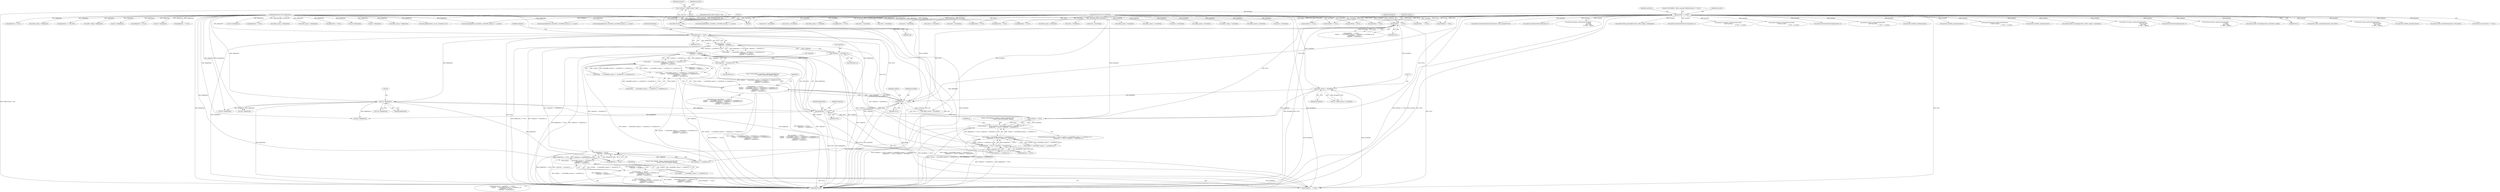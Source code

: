 digraph "0_Android_aeea52da00d210587fb3ed895de3d5f2e0264c88_4@API" {
"1000839" [label="(Call,pReplyData == NULL ||\n                    *replySize != sizeof(int32_t))"];
"1000840" [label="(Call,pReplyData == NULL)"];
"1000788" [label="(Call,(int *)pReplyData)"];
"1000753" [label="(Call,pReplyData == NULL)"];
"1000114" [label="(MethodParameterIn,void *pReplyData)"];
"1000738" [label="(Call,pCmdData   == NULL)"];
"1000112" [label="(MethodParameterIn,void *pCmdData)"];
"1000152" [label="(Call,pContext == NULL)"];
"1000117" [label="(Call,* pContext = (EffectContext *) self)"];
"1000119" [label="(Call,(EffectContext *) self)"];
"1000109" [label="(MethodParameterIn,effect_handle_t  self)"];
"1000814" [label="(Call,pCmdData   == NULL)"];
"1000770" [label="(Call,(effect_param_t *) pCmdData)"];
"1000752" [label="(Call,pReplyData == NULL||\n                    *replySize != sizeof(int32_t))"];
"1000756" [label="(Call,*replySize != sizeof(int32_t))"];
"1000843" [label="(Call,*replySize != sizeof(int32_t))"];
"1000828" [label="(Call,cmdSize    < (sizeof(effect_param_t) + sizeof(int32_t) +sizeof(int16_t)) ||\n                    pReplyData == NULL ||\n                    *replySize != sizeof(int32_t))"];
"1000817" [label="(Call,cmdSize    > (sizeof(effect_param_t) + sizeof(int32_t) +sizeof(int32_t)) ||\n                    cmdSize    < (sizeof(effect_param_t) + sizeof(int32_t) +sizeof(int16_t)) ||\n                    pReplyData == NULL ||\n                    *replySize != sizeof(int32_t))"];
"1000813" [label="(Call,pCmdData   == NULL ||\n                    cmdSize    > (sizeof(effect_param_t) + sizeof(int32_t) +sizeof(int32_t)) ||\n                    cmdSize    < (sizeof(effect_param_t) + sizeof(int32_t) +sizeof(int16_t)) ||\n                    pReplyData == NULL ||\n                    *replySize != sizeof(int32_t))"];
"1000912" [label="(Call,pReplyData == NULL || *replySize != sizeof(int32_t))"];
"1000904" [label="(Call,cmdSize < (sizeof(effect_param_t) + sizeof(int32_t)) ||\n                    pReplyData == NULL || *replySize != sizeof(int32_t))"];
"1000900" [label="(Call,pCmdData == NULL || cmdSize < (sizeof(effect_param_t) + sizeof(int32_t)) ||\n                    pReplyData == NULL || *replySize != sizeof(int32_t))"];
"1000972" [label="(Call,pReplyData == NULL||\n                        *replySize != sizeof(int32_t))"];
"1000964" [label="(Call,cmdSize    < (sizeof(effect_param_t) + sizeof(int32_t))||\n                        pReplyData == NULL||\n                        *replySize != sizeof(int32_t))"];
"1000960" [label="(Call,pCmdData   == NULL||\n                        cmdSize    < (sizeof(effect_param_t) + sizeof(int32_t))||\n                        pReplyData == NULL||\n                        *replySize != sizeof(int32_t))"];
"1001144" [label="(Call,(int32_t *)pCmdData)"];
"1001245" [label="(Call,(int32_t *)pCmdData)"];
"1000844" [label="(Call,*replySize)"];
"1000755" [label="(Identifier,NULL)"];
"1000754" [label="(Identifier,pReplyData)"];
"1000115" [label="(Block,)"];
"1001162" [label="(Call,android::LvmEffect_enable(pContext))"];
"1000757" [label="(Call,*replySize)"];
"1000350" [label="(Call,memcpy(pReplyData, pCmdData, sizeof(effect_param_t) + p->psize))"];
"1000267" [label="(Call,android::Effect_setConfig(pContext, (effect_config_t *) pCmdData))"];
"1000816" [label="(Identifier,NULL)"];
"1000665" [label="(Call,memcpy(pReplyData, pCmdData, sizeof(effect_param_t) + p->psize))"];
"1000759" [label="(Call,sizeof(int32_t))"];
"1000960" [label="(Call,pCmdData   == NULL||\n                        cmdSize    < (sizeof(effect_param_t) + sizeof(int32_t))||\n                        pReplyData == NULL||\n                        *replySize != sizeof(int32_t))"];
"1000756" [label="(Call,*replySize != sizeof(int32_t))"];
"1000315" [label="(Call,pCmdData == NULL)"];
"1000976" [label="(Call,*replySize != sizeof(int32_t))"];
"1000912" [label="(Call,pReplyData == NULL || *replySize != sizeof(int32_t))"];
"1001357" [label="(Call,memcpy(pReplyData, vol_ret, sizeof(int32_t)*2))"];
"1000640" [label="(Call,pReplyData == NULL)"];
"1000839" [label="(Call,pReplyData == NULL ||\n                    *replySize != sizeof(int32_t))"];
"1000676" [label="(Call,(effect_param_t *)pReplyData)"];
"1000845" [label="(Identifier,replySize)"];
"1000790" [label="(Identifier,pReplyData)"];
"1001281" [label="(Call,pReplyData == LVM_NULL)"];
"1000738" [label="(Call,pCmdData   == NULL)"];
"1001213" [label="(Call,(int32_t *)pCmdData)"];
"1000292" [label="(Call,(effect_config_t *)pReplyData)"];
"1000114" [label="(MethodParameterIn,void *pReplyData)"];
"1001075" [label="(Call,(uint32_t *)pCmdData)"];
"1000964" [label="(Call,cmdSize    < (sizeof(effect_param_t) + sizeof(int32_t))||\n                        pReplyData == NULL||\n                        *replySize != sizeof(int32_t))"];
"1000772" [label="(Identifier,pCmdData)"];
"1000487" [label="(Call,android::Virtualizer_getParameter(pContext,\n                                                               (void *)p->data,\n                                                               &p->vsize,\n                                                               p->data + voffset))"];
"1001159" [label="(Call,(int32_t *)pCmdData)"];
"1000770" [label="(Call,(effect_param_t *) pCmdData)"];
"1000850" [label="(Literal,\"\tLVM_ERROR : Virtualizer_command cmdCode Case: \"\n                             \"EFFECT_CMD_SET_PARAM: ERROR\")"];
"1000813" [label="(Call,pCmdData   == NULL ||\n                    cmdSize    > (sizeof(effect_param_t) + sizeof(int32_t) +sizeof(int32_t)) ||\n                    cmdSize    < (sizeof(effect_param_t) + sizeof(int32_t) +sizeof(int16_t)) ||\n                    pReplyData == NULL ||\n                    *replySize != sizeof(int32_t))"];
"1000662" [label="(Call,(effect_param_t *)pCmdData)"];
"1000843" [label="(Call,*replySize != sizeof(int32_t))"];
"1000453" [label="(Call,memcpy(pReplyData, pCmdData, sizeof(effect_param_t) + p->psize))"];
"1000186" [label="(Call,(int *) pReplyData)"];
"1000197" [label="(Call,android::BassSetStrength(pContext, 0))"];
"1000842" [label="(Identifier,NULL)"];
"1000913" [label="(Call,pReplyData == NULL)"];
"1000753" [label="(Call,pReplyData == NULL)"];
"1000152" [label="(Call,pContext == NULL)"];
"1000119" [label="(Call,(EffectContext *) self)"];
"1000384" [label="(Call,android::BassBoost_getParameter(pContext,\n                                                             p->data,\n                                                             &p->vsize,\n                                                             p->data + voffset))"];
"1000737" [label="(Call,pCmdData   == NULL||\n                    cmdSize    != (sizeof(effect_param_t) + sizeof(int32_t) +sizeof(int16_t))||\n                    pReplyData == NULL||\n                    *replySize != sizeof(int32_t))"];
"1000297" [label="(Call,android::Effect_setConfig(pContext, &pContext->config))"];
"1001037" [label="(Call,android::Effect_setEnabled(pContext, LVM_TRUE))"];
"1000699" [label="(Call,android::Volume_getParameter(pContext,\n                                                          (void *)p->data,\n                                                          &p->vsize,\n                                                          p->data + voffset))"];
"1000812" [label="(ControlStructure,if (pCmdData   == NULL ||\n                    cmdSize    > (sizeof(effect_param_t) + sizeof(int32_t) +sizeof(int32_t)) ||\n                    cmdSize    < (sizeof(effect_param_t) + sizeof(int32_t) +sizeof(int16_t)) ||\n                    pReplyData == NULL ||\n                    *replySize != sizeof(int32_t)))"];
"1000901" [label="(Call,pCmdData == NULL)"];
"1000965" [label="(Call,cmdSize    < (sizeof(effect_param_t) + sizeof(int32_t)))"];
"1001130" [label="(Call,android::LvmEffect_disable(pContext))"];
"1000121" [label="(Identifier,self)"];
"1000430" [label="(Call,pReplyData == NULL)"];
"1001230" [label="(Call,(int32_t *)pCmdData)"];
"1000162" [label="(Identifier,cmdCode)"];
"1000916" [label="(Call,*replySize != sizeof(int32_t))"];
"1001196" [label="(Call,(int32_t *)pCmdData)"];
"1000450" [label="(Call,(effect_param_t *)pCmdData)"];
"1000930" [label="(Call,(effect_param_t *) pCmdData)"];
"1001063" [label="(Call,android::Effect_setEnabled(pContext, LVM_FALSE))"];
"1001127" [label="(Call,(int32_t *)pCmdData)"];
"1000817" [label="(Call,cmdSize    > (sizeof(effect_param_t) + sizeof(int32_t) +sizeof(int32_t)) ||\n                    cmdSize    < (sizeof(effect_param_t) + sizeof(int32_t) +sizeof(int16_t)) ||\n                    pReplyData == NULL ||\n                    *replySize != sizeof(int32_t))"];
"1000818" [label="(Call,cmdSize    > (sizeof(effect_param_t) + sizeof(int32_t) +sizeof(int32_t)))"];
"1000347" [label="(Call,(effect_param_t *)pCmdData)"];
"1000229" [label="(Call,(int *) pReplyData)"];
"1000973" [label="(Call,pReplyData == NULL)"];
"1000151" [label="(ControlStructure,if (pContext == NULL))"];
"1001364" [label="(Call,android::VolumeSetVolumeLevel(pContext, (int16_t)(maxdB*100)))"];
"1000248" [label="(Call,pReplyData  == NULL)"];
"1001044" [label="(Call,pReplyData == NULL)"];
"1000217" [label="(Call,android::EqualizerSetPreset(pContext, 0))"];
"1000959" [label="(ControlStructure,if (    pCmdData   == NULL||\n                        cmdSize    < (sizeof(effect_param_t) + sizeof(int32_t))||\n                        pReplyData == NULL||\n                        *replySize != sizeof(int32_t)))"];
"1000594" [label="(Call,android::Equalizer_getParameter(pContext,\n                                                             p->data,\n                                                             &p->vsize,\n                                                             p->data + voffset))"];
"1001060" [label="(Call,(int *)pReplyData)"];
"1000157" [label="(Literal,\"\tLVM_ERROR : Effect_command ERROR pContext == NULL\")"];
"1000856" [label="(Identifier,p)"];
"1000523" [label="(Call,pCmdData == NULL)"];
"1000819" [label="(Identifier,cmdSize)"];
"1000900" [label="(Call,pCmdData == NULL || cmdSize < (sizeof(effect_param_t) + sizeof(int32_t)) ||\n                    pReplyData == NULL || *replySize != sizeof(int32_t))"];
"1000904" [label="(Call,cmdSize < (sizeof(effect_param_t) + sizeof(int32_t)) ||\n                    pReplyData == NULL || *replySize != sizeof(int32_t))"];
"1000276" [label="(Call,pReplyData == NULL)"];
"1000814" [label="(Call,pCmdData   == NULL)"];
"1000846" [label="(Call,sizeof(int32_t))"];
"1000290" [label="(Call,android::Effect_getConfig(pContext, (effect_config_t *)pReplyData))"];
"1000758" [label="(Identifier,replySize)"];
"1000327" [label="(Call,pReplyData == NULL)"];
"1000929" [label="(Identifier,p)"];
"1000983" [label="(Literal,\"\tLVM_ERROR : Volume_command cmdCode Case: \"\n                             \"EFFECT_CMD_SET_PARAM: ERROR\")"];
"1000752" [label="(Call,pReplyData == NULL||\n                    *replySize != sizeof(int32_t))"];
"1000815" [label="(Identifier,pCmdData)"];
"1000743" [label="(Identifier,cmdSize)"];
"1000989" [label="(Identifier,p)"];
"1000788" [label="(Call,(int *)pReplyData)"];
"1000741" [label="(Call,cmdSize    != (sizeof(effect_param_t) + sizeof(int32_t) +sizeof(int16_t))||\n                    pReplyData == NULL||\n                    *replySize != sizeof(int32_t))"];
"1000167" [label="(Call,pReplyData == NULL)"];
"1000361" [label="(Call,(effect_param_t *)pReplyData)"];
"1000923" [label="(Literal,\"\tLVM_ERROR : Equalizer_command cmdCode Case: \"\n                             \"EFFECT_CMD_SET_PARAM: ERROR\")"];
"1000269" [label="(Call,(effect_config_t *) pCmdData)"];
"1000961" [label="(Call,pCmdData   == NULL)"];
"1000995" [label="(Call,(int *)pReplyData)"];
"1000899" [label="(ControlStructure,if (pCmdData == NULL || cmdSize < (sizeof(effect_param_t) + sizeof(int32_t)) ||\n                    pReplyData == NULL || *replySize != sizeof(int32_t)))"];
"1000232" [label="(Call,android::VolumeSetVolumeLevel(pContext, 0))"];
"1000878" [label="(Call,android::Virtualizer_setParameter(pContext,\n (void *)p->data,\n                                                                       p->data + p->psize))"];
"1000740" [label="(Identifier,NULL)"];
"1000571" [label="(Call,(effect_param_t *)pReplyData)"];
"1000109" [label="(MethodParameterIn,effect_handle_t  self)"];
"1000535" [label="(Call,pReplyData == NULL)"];
"1000118" [label="(Identifier,pContext)"];
"1000841" [label="(Identifier,pReplyData)"];
"1000557" [label="(Call,(effect_param_t *)pCmdData)"];
"1000418" [label="(Call,pCmdData == NULL)"];
"1000112" [label="(MethodParameterIn,void *pCmdData)"];
"1000938" [label="(Call,android::Equalizer_setParameter(pContext,\n (void *)p->data,\n                                                                     p->data + p->psize))"];
"1000207" [label="(Call,android::VirtualizerSetStrength(pContext, 0))"];
"1001110" [label="(Call,(int32_t *)pCmdData)"];
"1000739" [label="(Identifier,pCmdData)"];
"1001034" [label="(Call,(int *)pReplyData)"];
"1000560" [label="(Call,memcpy(pReplyData, pCmdData, sizeof(effect_param_t) + p->psize))"];
"1000787" [label="(Call,*(int *)pReplyData)"];
"1001306" [label="(Call,(uint32_t *)pCmdData)"];
"1000126" [label="(Identifier,pContext)"];
"1000153" [label="(Identifier,pContext)"];
"1000998" [label="(Call,android::Volume_setParameter(pContext,\n (void *)p->data,\n                                                                 p->data + p->psize))"];
"1000935" [label="(Call,(int *)pReplyData)"];
"1000828" [label="(Call,cmdSize    < (sizeof(effect_param_t) + sizeof(int32_t) +sizeof(int16_t)) ||\n                    pReplyData == NULL ||\n                    *replySize != sizeof(int32_t))"];
"1000972" [label="(Call,pReplyData == NULL||\n                        *replySize != sizeof(int32_t))"];
"1001313" [label="(Call,(uint32_t *)pCmdData)"];
"1000117" [label="(Call,* pContext = (EffectContext *) self)"];
"1000857" [label="(Call,(effect_param_t *) pCmdData)"];
"1001018" [label="(Call,pReplyData == NULL)"];
"1000829" [label="(Call,cmdSize    < (sizeof(effect_param_t) + sizeof(int32_t) +sizeof(int16_t)))"];
"1001288" [label="(Call,pCmdData == NULL)"];
"1000905" [label="(Call,cmdSize < (sizeof(effect_param_t) + sizeof(int32_t)))"];
"1000990" [label="(Call,(effect_param_t *) pCmdData)"];
"1000875" [label="(Call,(int *)pReplyData)"];
"1001424" [label="(MethodReturn,int)"];
"1000768" [label="(Call,*p = (effect_param_t *) pCmdData)"];
"1001248" [label="(Call,android::LvmEffect_enable(pContext))"];
"1000264" [label="(Call,(int *) pReplyData)"];
"1000154" [label="(Identifier,NULL)"];
"1001216" [label="(Call,android::LvmEffect_disable(pContext))"];
"1000791" [label="(Call,android::BassBoost_setParameter(pContext,\n (void *)p->data,\n                                                                    p->data + p->psize))"];
"1000464" [label="(Call,(effect_param_t *)pReplyData)"];
"1000628" [label="(Call,pCmdData == NULL)"];
"1000840" [label="(Call,pReplyData == NULL)"];
"1000239" [label="(Call,pCmdData    == NULL)"];
"1000839" -> "1000828"  [label="AST: "];
"1000839" -> "1000840"  [label="CFG: "];
"1000839" -> "1000843"  [label="CFG: "];
"1000840" -> "1000839"  [label="AST: "];
"1000843" -> "1000839"  [label="AST: "];
"1000828" -> "1000839"  [label="CFG: "];
"1000839" -> "1001424"  [label="DDG: *replySize != sizeof(int32_t)"];
"1000839" -> "1001424"  [label="DDG: pReplyData == NULL"];
"1000839" -> "1000828"  [label="DDG: pReplyData == NULL"];
"1000839" -> "1000828"  [label="DDG: *replySize != sizeof(int32_t)"];
"1000840" -> "1000839"  [label="DDG: pReplyData"];
"1000840" -> "1000839"  [label="DDG: NULL"];
"1000752" -> "1000839"  [label="DDG: *replySize != sizeof(int32_t)"];
"1000843" -> "1000839"  [label="DDG: *replySize"];
"1000839" -> "1000912"  [label="DDG: *replySize != sizeof(int32_t)"];
"1000839" -> "1000972"  [label="DDG: *replySize != sizeof(int32_t)"];
"1000840" -> "1000842"  [label="CFG: "];
"1000841" -> "1000840"  [label="AST: "];
"1000842" -> "1000840"  [label="AST: "];
"1000845" -> "1000840"  [label="CFG: "];
"1000840" -> "1001424"  [label="DDG: NULL"];
"1000840" -> "1001424"  [label="DDG: pReplyData"];
"1000788" -> "1000840"  [label="DDG: pReplyData"];
"1000114" -> "1000840"  [label="DDG: pReplyData"];
"1000814" -> "1000840"  [label="DDG: NULL"];
"1000840" -> "1000875"  [label="DDG: pReplyData"];
"1000840" -> "1000901"  [label="DDG: NULL"];
"1000840" -> "1000961"  [label="DDG: NULL"];
"1000788" -> "1000787"  [label="AST: "];
"1000788" -> "1000790"  [label="CFG: "];
"1000789" -> "1000788"  [label="AST: "];
"1000790" -> "1000788"  [label="AST: "];
"1000787" -> "1000788"  [label="CFG: "];
"1000788" -> "1001424"  [label="DDG: pReplyData"];
"1000753" -> "1000788"  [label="DDG: pReplyData"];
"1000114" -> "1000788"  [label="DDG: pReplyData"];
"1000788" -> "1000875"  [label="DDG: pReplyData"];
"1000788" -> "1000913"  [label="DDG: pReplyData"];
"1000788" -> "1000935"  [label="DDG: pReplyData"];
"1000788" -> "1000973"  [label="DDG: pReplyData"];
"1000788" -> "1000995"  [label="DDG: pReplyData"];
"1000753" -> "1000752"  [label="AST: "];
"1000753" -> "1000755"  [label="CFG: "];
"1000754" -> "1000753"  [label="AST: "];
"1000755" -> "1000753"  [label="AST: "];
"1000758" -> "1000753"  [label="CFG: "];
"1000752" -> "1000753"  [label="CFG: "];
"1000753" -> "1001424"  [label="DDG: pReplyData"];
"1000753" -> "1001424"  [label="DDG: NULL"];
"1000753" -> "1000752"  [label="DDG: pReplyData"];
"1000753" -> "1000752"  [label="DDG: NULL"];
"1000114" -> "1000753"  [label="DDG: pReplyData"];
"1000738" -> "1000753"  [label="DDG: NULL"];
"1000753" -> "1000814"  [label="DDG: NULL"];
"1000753" -> "1000901"  [label="DDG: NULL"];
"1000753" -> "1000961"  [label="DDG: NULL"];
"1000114" -> "1000108"  [label="AST: "];
"1000114" -> "1001424"  [label="DDG: pReplyData"];
"1000114" -> "1000167"  [label="DDG: pReplyData"];
"1000114" -> "1000186"  [label="DDG: pReplyData"];
"1000114" -> "1000229"  [label="DDG: pReplyData"];
"1000114" -> "1000248"  [label="DDG: pReplyData"];
"1000114" -> "1000264"  [label="DDG: pReplyData"];
"1000114" -> "1000276"  [label="DDG: pReplyData"];
"1000114" -> "1000292"  [label="DDG: pReplyData"];
"1000114" -> "1000327"  [label="DDG: pReplyData"];
"1000114" -> "1000350"  [label="DDG: pReplyData"];
"1000114" -> "1000361"  [label="DDG: pReplyData"];
"1000114" -> "1000430"  [label="DDG: pReplyData"];
"1000114" -> "1000453"  [label="DDG: pReplyData"];
"1000114" -> "1000464"  [label="DDG: pReplyData"];
"1000114" -> "1000535"  [label="DDG: pReplyData"];
"1000114" -> "1000560"  [label="DDG: pReplyData"];
"1000114" -> "1000571"  [label="DDG: pReplyData"];
"1000114" -> "1000640"  [label="DDG: pReplyData"];
"1000114" -> "1000665"  [label="DDG: pReplyData"];
"1000114" -> "1000676"  [label="DDG: pReplyData"];
"1000114" -> "1000875"  [label="DDG: pReplyData"];
"1000114" -> "1000913"  [label="DDG: pReplyData"];
"1000114" -> "1000935"  [label="DDG: pReplyData"];
"1000114" -> "1000973"  [label="DDG: pReplyData"];
"1000114" -> "1000995"  [label="DDG: pReplyData"];
"1000114" -> "1001018"  [label="DDG: pReplyData"];
"1000114" -> "1001034"  [label="DDG: pReplyData"];
"1000114" -> "1001044"  [label="DDG: pReplyData"];
"1000114" -> "1001060"  [label="DDG: pReplyData"];
"1000114" -> "1001281"  [label="DDG: pReplyData"];
"1000114" -> "1001357"  [label="DDG: pReplyData"];
"1000738" -> "1000737"  [label="AST: "];
"1000738" -> "1000740"  [label="CFG: "];
"1000739" -> "1000738"  [label="AST: "];
"1000740" -> "1000738"  [label="AST: "];
"1000743" -> "1000738"  [label="CFG: "];
"1000737" -> "1000738"  [label="CFG: "];
"1000738" -> "1001424"  [label="DDG: pCmdData"];
"1000738" -> "1001424"  [label="DDG: NULL"];
"1000738" -> "1000737"  [label="DDG: pCmdData"];
"1000738" -> "1000737"  [label="DDG: NULL"];
"1000112" -> "1000738"  [label="DDG: pCmdData"];
"1000152" -> "1000738"  [label="DDG: NULL"];
"1000738" -> "1000770"  [label="DDG: pCmdData"];
"1000738" -> "1000814"  [label="DDG: NULL"];
"1000738" -> "1000901"  [label="DDG: NULL"];
"1000738" -> "1000961"  [label="DDG: NULL"];
"1000112" -> "1000108"  [label="AST: "];
"1000112" -> "1001424"  [label="DDG: pCmdData"];
"1000112" -> "1000239"  [label="DDG: pCmdData"];
"1000112" -> "1000269"  [label="DDG: pCmdData"];
"1000112" -> "1000315"  [label="DDG: pCmdData"];
"1000112" -> "1000347"  [label="DDG: pCmdData"];
"1000112" -> "1000350"  [label="DDG: pCmdData"];
"1000112" -> "1000418"  [label="DDG: pCmdData"];
"1000112" -> "1000450"  [label="DDG: pCmdData"];
"1000112" -> "1000453"  [label="DDG: pCmdData"];
"1000112" -> "1000523"  [label="DDG: pCmdData"];
"1000112" -> "1000557"  [label="DDG: pCmdData"];
"1000112" -> "1000560"  [label="DDG: pCmdData"];
"1000112" -> "1000628"  [label="DDG: pCmdData"];
"1000112" -> "1000662"  [label="DDG: pCmdData"];
"1000112" -> "1000665"  [label="DDG: pCmdData"];
"1000112" -> "1000770"  [label="DDG: pCmdData"];
"1000112" -> "1000814"  [label="DDG: pCmdData"];
"1000112" -> "1000857"  [label="DDG: pCmdData"];
"1000112" -> "1000901"  [label="DDG: pCmdData"];
"1000112" -> "1000930"  [label="DDG: pCmdData"];
"1000112" -> "1000961"  [label="DDG: pCmdData"];
"1000112" -> "1000990"  [label="DDG: pCmdData"];
"1000112" -> "1001075"  [label="DDG: pCmdData"];
"1000112" -> "1001110"  [label="DDG: pCmdData"];
"1000112" -> "1001127"  [label="DDG: pCmdData"];
"1000112" -> "1001144"  [label="DDG: pCmdData"];
"1000112" -> "1001159"  [label="DDG: pCmdData"];
"1000112" -> "1001196"  [label="DDG: pCmdData"];
"1000112" -> "1001213"  [label="DDG: pCmdData"];
"1000112" -> "1001230"  [label="DDG: pCmdData"];
"1000112" -> "1001245"  [label="DDG: pCmdData"];
"1000112" -> "1001288"  [label="DDG: pCmdData"];
"1000112" -> "1001306"  [label="DDG: pCmdData"];
"1000112" -> "1001313"  [label="DDG: pCmdData"];
"1000152" -> "1000151"  [label="AST: "];
"1000152" -> "1000154"  [label="CFG: "];
"1000153" -> "1000152"  [label="AST: "];
"1000154" -> "1000152"  [label="AST: "];
"1000157" -> "1000152"  [label="CFG: "];
"1000162" -> "1000152"  [label="CFG: "];
"1000152" -> "1001424"  [label="DDG: pContext == NULL"];
"1000152" -> "1001424"  [label="DDG: pContext"];
"1000152" -> "1001424"  [label="DDG: NULL"];
"1000117" -> "1000152"  [label="DDG: pContext"];
"1000152" -> "1000167"  [label="DDG: NULL"];
"1000152" -> "1000197"  [label="DDG: pContext"];
"1000152" -> "1000207"  [label="DDG: pContext"];
"1000152" -> "1000217"  [label="DDG: pContext"];
"1000152" -> "1000232"  [label="DDG: pContext"];
"1000152" -> "1000239"  [label="DDG: NULL"];
"1000152" -> "1000267"  [label="DDG: pContext"];
"1000152" -> "1000276"  [label="DDG: NULL"];
"1000152" -> "1000290"  [label="DDG: pContext"];
"1000152" -> "1000297"  [label="DDG: pContext"];
"1000152" -> "1000315"  [label="DDG: NULL"];
"1000152" -> "1000384"  [label="DDG: pContext"];
"1000152" -> "1000418"  [label="DDG: NULL"];
"1000152" -> "1000487"  [label="DDG: pContext"];
"1000152" -> "1000523"  [label="DDG: NULL"];
"1000152" -> "1000594"  [label="DDG: pContext"];
"1000152" -> "1000628"  [label="DDG: NULL"];
"1000152" -> "1000699"  [label="DDG: pContext"];
"1000152" -> "1000791"  [label="DDG: pContext"];
"1000152" -> "1000814"  [label="DDG: NULL"];
"1000152" -> "1000878"  [label="DDG: pContext"];
"1000152" -> "1000901"  [label="DDG: NULL"];
"1000152" -> "1000938"  [label="DDG: pContext"];
"1000152" -> "1000961"  [label="DDG: NULL"];
"1000152" -> "1000998"  [label="DDG: pContext"];
"1000152" -> "1001018"  [label="DDG: NULL"];
"1000152" -> "1001037"  [label="DDG: pContext"];
"1000152" -> "1001044"  [label="DDG: NULL"];
"1000152" -> "1001063"  [label="DDG: pContext"];
"1000152" -> "1001130"  [label="DDG: pContext"];
"1000152" -> "1001162"  [label="DDG: pContext"];
"1000152" -> "1001216"  [label="DDG: pContext"];
"1000152" -> "1001248"  [label="DDG: pContext"];
"1000152" -> "1001288"  [label="DDG: NULL"];
"1000152" -> "1001364"  [label="DDG: pContext"];
"1000117" -> "1000115"  [label="AST: "];
"1000117" -> "1000119"  [label="CFG: "];
"1000118" -> "1000117"  [label="AST: "];
"1000119" -> "1000117"  [label="AST: "];
"1000126" -> "1000117"  [label="CFG: "];
"1000117" -> "1001424"  [label="DDG: (EffectContext *) self"];
"1000119" -> "1000117"  [label="DDG: self"];
"1000119" -> "1000121"  [label="CFG: "];
"1000120" -> "1000119"  [label="AST: "];
"1000121" -> "1000119"  [label="AST: "];
"1000119" -> "1001424"  [label="DDG: self"];
"1000109" -> "1000119"  [label="DDG: self"];
"1000109" -> "1000108"  [label="AST: "];
"1000109" -> "1001424"  [label="DDG: self"];
"1000814" -> "1000813"  [label="AST: "];
"1000814" -> "1000816"  [label="CFG: "];
"1000815" -> "1000814"  [label="AST: "];
"1000816" -> "1000814"  [label="AST: "];
"1000819" -> "1000814"  [label="CFG: "];
"1000813" -> "1000814"  [label="CFG: "];
"1000814" -> "1001424"  [label="DDG: NULL"];
"1000814" -> "1001424"  [label="DDG: pCmdData"];
"1000814" -> "1000813"  [label="DDG: pCmdData"];
"1000814" -> "1000813"  [label="DDG: NULL"];
"1000770" -> "1000814"  [label="DDG: pCmdData"];
"1000814" -> "1000857"  [label="DDG: pCmdData"];
"1000814" -> "1000901"  [label="DDG: NULL"];
"1000814" -> "1000961"  [label="DDG: NULL"];
"1000770" -> "1000768"  [label="AST: "];
"1000770" -> "1000772"  [label="CFG: "];
"1000771" -> "1000770"  [label="AST: "];
"1000772" -> "1000770"  [label="AST: "];
"1000768" -> "1000770"  [label="CFG: "];
"1000770" -> "1001424"  [label="DDG: pCmdData"];
"1000770" -> "1000768"  [label="DDG: pCmdData"];
"1000770" -> "1000901"  [label="DDG: pCmdData"];
"1000770" -> "1000961"  [label="DDG: pCmdData"];
"1000752" -> "1000741"  [label="AST: "];
"1000752" -> "1000756"  [label="CFG: "];
"1000756" -> "1000752"  [label="AST: "];
"1000741" -> "1000752"  [label="CFG: "];
"1000752" -> "1001424"  [label="DDG: pReplyData == NULL"];
"1000752" -> "1001424"  [label="DDG: *replySize != sizeof(int32_t)"];
"1000752" -> "1000741"  [label="DDG: pReplyData == NULL"];
"1000752" -> "1000741"  [label="DDG: *replySize != sizeof(int32_t)"];
"1000756" -> "1000752"  [label="DDG: *replySize"];
"1000752" -> "1000912"  [label="DDG: *replySize != sizeof(int32_t)"];
"1000752" -> "1000972"  [label="DDG: *replySize != sizeof(int32_t)"];
"1000756" -> "1000759"  [label="CFG: "];
"1000757" -> "1000756"  [label="AST: "];
"1000759" -> "1000756"  [label="AST: "];
"1000756" -> "1001424"  [label="DDG: *replySize"];
"1000756" -> "1000843"  [label="DDG: *replySize"];
"1000756" -> "1000916"  [label="DDG: *replySize"];
"1000756" -> "1000976"  [label="DDG: *replySize"];
"1000843" -> "1000846"  [label="CFG: "];
"1000844" -> "1000843"  [label="AST: "];
"1000846" -> "1000843"  [label="AST: "];
"1000843" -> "1001424"  [label="DDG: *replySize"];
"1000843" -> "1000916"  [label="DDG: *replySize"];
"1000843" -> "1000976"  [label="DDG: *replySize"];
"1000828" -> "1000817"  [label="AST: "];
"1000828" -> "1000829"  [label="CFG: "];
"1000829" -> "1000828"  [label="AST: "];
"1000817" -> "1000828"  [label="CFG: "];
"1000828" -> "1001424"  [label="DDG: cmdSize    < (sizeof(effect_param_t) + sizeof(int32_t) +sizeof(int16_t))"];
"1000828" -> "1001424"  [label="DDG: pReplyData == NULL ||\n                    *replySize != sizeof(int32_t)"];
"1000828" -> "1000817"  [label="DDG: cmdSize    < (sizeof(effect_param_t) + sizeof(int32_t) +sizeof(int16_t))"];
"1000828" -> "1000817"  [label="DDG: pReplyData == NULL ||\n                    *replySize != sizeof(int32_t)"];
"1000829" -> "1000828"  [label="DDG: cmdSize"];
"1000829" -> "1000828"  [label="DDG: sizeof(effect_param_t) + sizeof(int32_t) +sizeof(int16_t)"];
"1000817" -> "1000813"  [label="AST: "];
"1000817" -> "1000818"  [label="CFG: "];
"1000818" -> "1000817"  [label="AST: "];
"1000813" -> "1000817"  [label="CFG: "];
"1000817" -> "1001424"  [label="DDG: cmdSize    > (sizeof(effect_param_t) + sizeof(int32_t) +sizeof(int32_t))"];
"1000817" -> "1001424"  [label="DDG: cmdSize    < (sizeof(effect_param_t) + sizeof(int32_t) +sizeof(int16_t)) ||\n                    pReplyData == NULL ||\n                    *replySize != sizeof(int32_t)"];
"1000817" -> "1000813"  [label="DDG: cmdSize    > (sizeof(effect_param_t) + sizeof(int32_t) +sizeof(int32_t))"];
"1000817" -> "1000813"  [label="DDG: cmdSize    < (sizeof(effect_param_t) + sizeof(int32_t) +sizeof(int16_t)) ||\n                    pReplyData == NULL ||\n                    *replySize != sizeof(int32_t)"];
"1000818" -> "1000817"  [label="DDG: cmdSize"];
"1000818" -> "1000817"  [label="DDG: sizeof(effect_param_t) + sizeof(int32_t) +sizeof(int32_t)"];
"1000813" -> "1000812"  [label="AST: "];
"1000850" -> "1000813"  [label="CFG: "];
"1000856" -> "1000813"  [label="CFG: "];
"1000813" -> "1001424"  [label="DDG: cmdSize    > (sizeof(effect_param_t) + sizeof(int32_t) +sizeof(int32_t)) ||\n                    cmdSize    < (sizeof(effect_param_t) + sizeof(int32_t) +sizeof(int16_t)) ||\n                    pReplyData == NULL ||\n                    *replySize != sizeof(int32_t)"];
"1000813" -> "1001424"  [label="DDG: pCmdData   == NULL"];
"1000813" -> "1001424"  [label="DDG: pCmdData   == NULL ||\n                    cmdSize    > (sizeof(effect_param_t) + sizeof(int32_t) +sizeof(int32_t)) ||\n                    cmdSize    < (sizeof(effect_param_t) + sizeof(int32_t) +sizeof(int16_t)) ||\n                    pReplyData == NULL ||\n                    *replySize != sizeof(int32_t)"];
"1000912" -> "1000904"  [label="AST: "];
"1000912" -> "1000913"  [label="CFG: "];
"1000912" -> "1000916"  [label="CFG: "];
"1000913" -> "1000912"  [label="AST: "];
"1000916" -> "1000912"  [label="AST: "];
"1000904" -> "1000912"  [label="CFG: "];
"1000912" -> "1001424"  [label="DDG: *replySize != sizeof(int32_t)"];
"1000912" -> "1001424"  [label="DDG: pReplyData == NULL"];
"1000912" -> "1000904"  [label="DDG: pReplyData == NULL"];
"1000912" -> "1000904"  [label="DDG: *replySize != sizeof(int32_t)"];
"1000913" -> "1000912"  [label="DDG: pReplyData"];
"1000913" -> "1000912"  [label="DDG: NULL"];
"1000916" -> "1000912"  [label="DDG: *replySize"];
"1000912" -> "1000972"  [label="DDG: *replySize != sizeof(int32_t)"];
"1000904" -> "1000900"  [label="AST: "];
"1000904" -> "1000905"  [label="CFG: "];
"1000905" -> "1000904"  [label="AST: "];
"1000900" -> "1000904"  [label="CFG: "];
"1000904" -> "1001424"  [label="DDG: cmdSize < (sizeof(effect_param_t) + sizeof(int32_t))"];
"1000904" -> "1001424"  [label="DDG: pReplyData == NULL || *replySize != sizeof(int32_t)"];
"1000904" -> "1000900"  [label="DDG: cmdSize < (sizeof(effect_param_t) + sizeof(int32_t))"];
"1000904" -> "1000900"  [label="DDG: pReplyData == NULL || *replySize != sizeof(int32_t)"];
"1000905" -> "1000904"  [label="DDG: cmdSize"];
"1000905" -> "1000904"  [label="DDG: sizeof(effect_param_t) + sizeof(int32_t)"];
"1000900" -> "1000899"  [label="AST: "];
"1000900" -> "1000901"  [label="CFG: "];
"1000901" -> "1000900"  [label="AST: "];
"1000923" -> "1000900"  [label="CFG: "];
"1000929" -> "1000900"  [label="CFG: "];
"1000900" -> "1001424"  [label="DDG: cmdSize < (sizeof(effect_param_t) + sizeof(int32_t)) ||\n                    pReplyData == NULL || *replySize != sizeof(int32_t)"];
"1000900" -> "1001424"  [label="DDG: pCmdData == NULL || cmdSize < (sizeof(effect_param_t) + sizeof(int32_t)) ||\n                    pReplyData == NULL || *replySize != sizeof(int32_t)"];
"1000900" -> "1001424"  [label="DDG: pCmdData == NULL"];
"1000901" -> "1000900"  [label="DDG: pCmdData"];
"1000901" -> "1000900"  [label="DDG: NULL"];
"1000972" -> "1000964"  [label="AST: "];
"1000972" -> "1000973"  [label="CFG: "];
"1000972" -> "1000976"  [label="CFG: "];
"1000973" -> "1000972"  [label="AST: "];
"1000976" -> "1000972"  [label="AST: "];
"1000964" -> "1000972"  [label="CFG: "];
"1000972" -> "1001424"  [label="DDG: pReplyData == NULL"];
"1000972" -> "1001424"  [label="DDG: *replySize != sizeof(int32_t)"];
"1000972" -> "1000964"  [label="DDG: pReplyData == NULL"];
"1000972" -> "1000964"  [label="DDG: *replySize != sizeof(int32_t)"];
"1000973" -> "1000972"  [label="DDG: pReplyData"];
"1000973" -> "1000972"  [label="DDG: NULL"];
"1000976" -> "1000972"  [label="DDG: *replySize"];
"1000964" -> "1000960"  [label="AST: "];
"1000964" -> "1000965"  [label="CFG: "];
"1000965" -> "1000964"  [label="AST: "];
"1000960" -> "1000964"  [label="CFG: "];
"1000964" -> "1001424"  [label="DDG: pReplyData == NULL||\n                        *replySize != sizeof(int32_t)"];
"1000964" -> "1001424"  [label="DDG: cmdSize    < (sizeof(effect_param_t) + sizeof(int32_t))"];
"1000964" -> "1000960"  [label="DDG: cmdSize    < (sizeof(effect_param_t) + sizeof(int32_t))"];
"1000964" -> "1000960"  [label="DDG: pReplyData == NULL||\n                        *replySize != sizeof(int32_t)"];
"1000965" -> "1000964"  [label="DDG: cmdSize"];
"1000965" -> "1000964"  [label="DDG: sizeof(effect_param_t) + sizeof(int32_t)"];
"1000960" -> "1000959"  [label="AST: "];
"1000960" -> "1000961"  [label="CFG: "];
"1000961" -> "1000960"  [label="AST: "];
"1000983" -> "1000960"  [label="CFG: "];
"1000989" -> "1000960"  [label="CFG: "];
"1000960" -> "1001424"  [label="DDG: cmdSize    < (sizeof(effect_param_t) + sizeof(int32_t))||\n                        pReplyData == NULL||\n                        *replySize != sizeof(int32_t)"];
"1000960" -> "1001424"  [label="DDG: pCmdData   == NULL"];
"1000960" -> "1001424"  [label="DDG: pCmdData   == NULL||\n                        cmdSize    < (sizeof(effect_param_t) + sizeof(int32_t))||\n                        pReplyData == NULL||\n                        *replySize != sizeof(int32_t)"];
"1000961" -> "1000960"  [label="DDG: pCmdData"];
"1000961" -> "1000960"  [label="DDG: NULL"];
}
